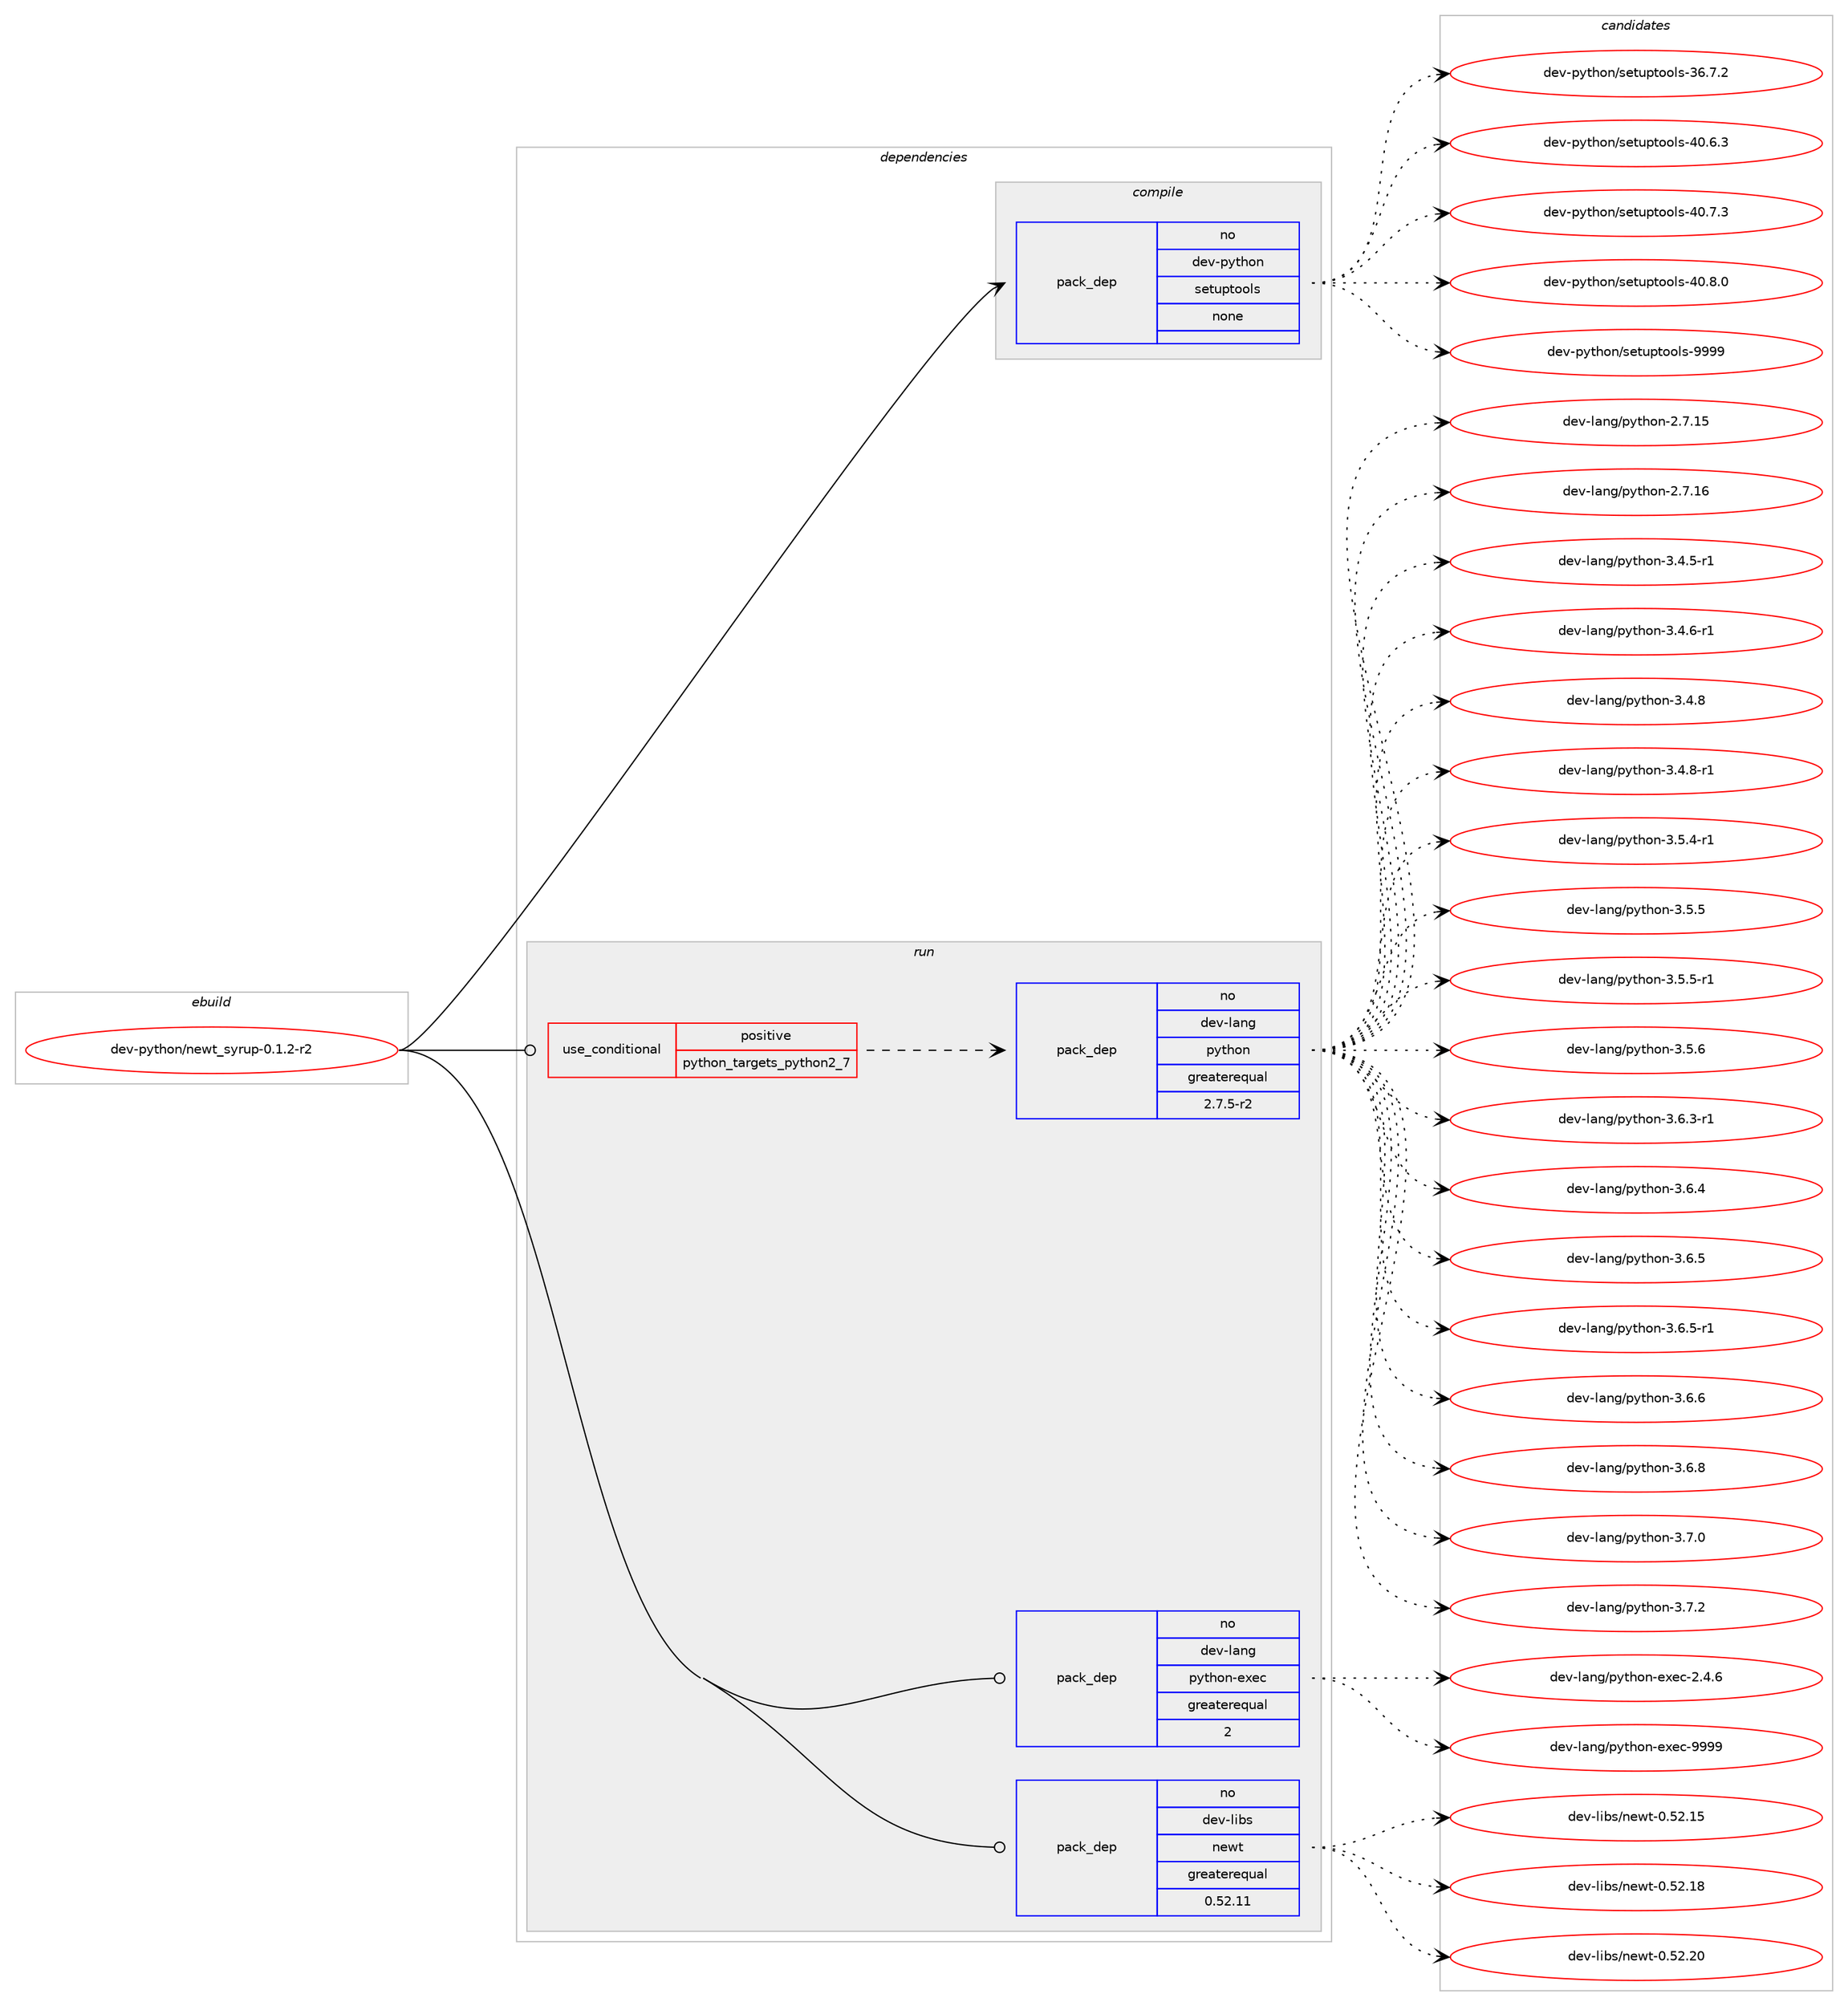 digraph prolog {

# *************
# Graph options
# *************

newrank=true;
concentrate=true;
compound=true;
graph [rankdir=LR,fontname=Helvetica,fontsize=10,ranksep=1.5];#, ranksep=2.5, nodesep=0.2];
edge  [arrowhead=vee];
node  [fontname=Helvetica,fontsize=10];

# **********
# The ebuild
# **********

subgraph cluster_leftcol {
color=gray;
rank=same;
label=<<i>ebuild</i>>;
id [label="dev-python/newt_syrup-0.1.2-r2", color=red, width=4, href="../dev-python/newt_syrup-0.1.2-r2.svg"];
}

# ****************
# The dependencies
# ****************

subgraph cluster_midcol {
color=gray;
label=<<i>dependencies</i>>;
subgraph cluster_compile {
fillcolor="#eeeeee";
style=filled;
label=<<i>compile</i>>;
subgraph pack1019375 {
dependency1420765 [label=<<TABLE BORDER="0" CELLBORDER="1" CELLSPACING="0" CELLPADDING="4" WIDTH="220"><TR><TD ROWSPAN="6" CELLPADDING="30">pack_dep</TD></TR><TR><TD WIDTH="110">no</TD></TR><TR><TD>dev-python</TD></TR><TR><TD>setuptools</TD></TR><TR><TD>none</TD></TR><TR><TD></TD></TR></TABLE>>, shape=none, color=blue];
}
id:e -> dependency1420765:w [weight=20,style="solid",arrowhead="vee"];
}
subgraph cluster_compileandrun {
fillcolor="#eeeeee";
style=filled;
label=<<i>compile and run</i>>;
}
subgraph cluster_run {
fillcolor="#eeeeee";
style=filled;
label=<<i>run</i>>;
subgraph cond378114 {
dependency1420766 [label=<<TABLE BORDER="0" CELLBORDER="1" CELLSPACING="0" CELLPADDING="4"><TR><TD ROWSPAN="3" CELLPADDING="10">use_conditional</TD></TR><TR><TD>positive</TD></TR><TR><TD>python_targets_python2_7</TD></TR></TABLE>>, shape=none, color=red];
subgraph pack1019376 {
dependency1420767 [label=<<TABLE BORDER="0" CELLBORDER="1" CELLSPACING="0" CELLPADDING="4" WIDTH="220"><TR><TD ROWSPAN="6" CELLPADDING="30">pack_dep</TD></TR><TR><TD WIDTH="110">no</TD></TR><TR><TD>dev-lang</TD></TR><TR><TD>python</TD></TR><TR><TD>greaterequal</TD></TR><TR><TD>2.7.5-r2</TD></TR></TABLE>>, shape=none, color=blue];
}
dependency1420766:e -> dependency1420767:w [weight=20,style="dashed",arrowhead="vee"];
}
id:e -> dependency1420766:w [weight=20,style="solid",arrowhead="odot"];
subgraph pack1019377 {
dependency1420768 [label=<<TABLE BORDER="0" CELLBORDER="1" CELLSPACING="0" CELLPADDING="4" WIDTH="220"><TR><TD ROWSPAN="6" CELLPADDING="30">pack_dep</TD></TR><TR><TD WIDTH="110">no</TD></TR><TR><TD>dev-lang</TD></TR><TR><TD>python-exec</TD></TR><TR><TD>greaterequal</TD></TR><TR><TD>2</TD></TR></TABLE>>, shape=none, color=blue];
}
id:e -> dependency1420768:w [weight=20,style="solid",arrowhead="odot"];
subgraph pack1019378 {
dependency1420769 [label=<<TABLE BORDER="0" CELLBORDER="1" CELLSPACING="0" CELLPADDING="4" WIDTH="220"><TR><TD ROWSPAN="6" CELLPADDING="30">pack_dep</TD></TR><TR><TD WIDTH="110">no</TD></TR><TR><TD>dev-libs</TD></TR><TR><TD>newt</TD></TR><TR><TD>greaterequal</TD></TR><TR><TD>0.52.11</TD></TR></TABLE>>, shape=none, color=blue];
}
id:e -> dependency1420769:w [weight=20,style="solid",arrowhead="odot"];
}
}

# **************
# The candidates
# **************

subgraph cluster_choices {
rank=same;
color=gray;
label=<<i>candidates</i>>;

subgraph choice1019375 {
color=black;
nodesep=1;
choice100101118451121211161041111104711510111611711211611111110811545515446554650 [label="dev-python/setuptools-36.7.2", color=red, width=4,href="../dev-python/setuptools-36.7.2.svg"];
choice100101118451121211161041111104711510111611711211611111110811545524846544651 [label="dev-python/setuptools-40.6.3", color=red, width=4,href="../dev-python/setuptools-40.6.3.svg"];
choice100101118451121211161041111104711510111611711211611111110811545524846554651 [label="dev-python/setuptools-40.7.3", color=red, width=4,href="../dev-python/setuptools-40.7.3.svg"];
choice100101118451121211161041111104711510111611711211611111110811545524846564648 [label="dev-python/setuptools-40.8.0", color=red, width=4,href="../dev-python/setuptools-40.8.0.svg"];
choice10010111845112121116104111110471151011161171121161111111081154557575757 [label="dev-python/setuptools-9999", color=red, width=4,href="../dev-python/setuptools-9999.svg"];
dependency1420765:e -> choice100101118451121211161041111104711510111611711211611111110811545515446554650:w [style=dotted,weight="100"];
dependency1420765:e -> choice100101118451121211161041111104711510111611711211611111110811545524846544651:w [style=dotted,weight="100"];
dependency1420765:e -> choice100101118451121211161041111104711510111611711211611111110811545524846554651:w [style=dotted,weight="100"];
dependency1420765:e -> choice100101118451121211161041111104711510111611711211611111110811545524846564648:w [style=dotted,weight="100"];
dependency1420765:e -> choice10010111845112121116104111110471151011161171121161111111081154557575757:w [style=dotted,weight="100"];
}
subgraph choice1019376 {
color=black;
nodesep=1;
choice10010111845108971101034711212111610411111045504655464953 [label="dev-lang/python-2.7.15", color=red, width=4,href="../dev-lang/python-2.7.15.svg"];
choice10010111845108971101034711212111610411111045504655464954 [label="dev-lang/python-2.7.16", color=red, width=4,href="../dev-lang/python-2.7.16.svg"];
choice1001011184510897110103471121211161041111104551465246534511449 [label="dev-lang/python-3.4.5-r1", color=red, width=4,href="../dev-lang/python-3.4.5-r1.svg"];
choice1001011184510897110103471121211161041111104551465246544511449 [label="dev-lang/python-3.4.6-r1", color=red, width=4,href="../dev-lang/python-3.4.6-r1.svg"];
choice100101118451089711010347112121116104111110455146524656 [label="dev-lang/python-3.4.8", color=red, width=4,href="../dev-lang/python-3.4.8.svg"];
choice1001011184510897110103471121211161041111104551465246564511449 [label="dev-lang/python-3.4.8-r1", color=red, width=4,href="../dev-lang/python-3.4.8-r1.svg"];
choice1001011184510897110103471121211161041111104551465346524511449 [label="dev-lang/python-3.5.4-r1", color=red, width=4,href="../dev-lang/python-3.5.4-r1.svg"];
choice100101118451089711010347112121116104111110455146534653 [label="dev-lang/python-3.5.5", color=red, width=4,href="../dev-lang/python-3.5.5.svg"];
choice1001011184510897110103471121211161041111104551465346534511449 [label="dev-lang/python-3.5.5-r1", color=red, width=4,href="../dev-lang/python-3.5.5-r1.svg"];
choice100101118451089711010347112121116104111110455146534654 [label="dev-lang/python-3.5.6", color=red, width=4,href="../dev-lang/python-3.5.6.svg"];
choice1001011184510897110103471121211161041111104551465446514511449 [label="dev-lang/python-3.6.3-r1", color=red, width=4,href="../dev-lang/python-3.6.3-r1.svg"];
choice100101118451089711010347112121116104111110455146544652 [label="dev-lang/python-3.6.4", color=red, width=4,href="../dev-lang/python-3.6.4.svg"];
choice100101118451089711010347112121116104111110455146544653 [label="dev-lang/python-3.6.5", color=red, width=4,href="../dev-lang/python-3.6.5.svg"];
choice1001011184510897110103471121211161041111104551465446534511449 [label="dev-lang/python-3.6.5-r1", color=red, width=4,href="../dev-lang/python-3.6.5-r1.svg"];
choice100101118451089711010347112121116104111110455146544654 [label="dev-lang/python-3.6.6", color=red, width=4,href="../dev-lang/python-3.6.6.svg"];
choice100101118451089711010347112121116104111110455146544656 [label="dev-lang/python-3.6.8", color=red, width=4,href="../dev-lang/python-3.6.8.svg"];
choice100101118451089711010347112121116104111110455146554648 [label="dev-lang/python-3.7.0", color=red, width=4,href="../dev-lang/python-3.7.0.svg"];
choice100101118451089711010347112121116104111110455146554650 [label="dev-lang/python-3.7.2", color=red, width=4,href="../dev-lang/python-3.7.2.svg"];
dependency1420767:e -> choice10010111845108971101034711212111610411111045504655464953:w [style=dotted,weight="100"];
dependency1420767:e -> choice10010111845108971101034711212111610411111045504655464954:w [style=dotted,weight="100"];
dependency1420767:e -> choice1001011184510897110103471121211161041111104551465246534511449:w [style=dotted,weight="100"];
dependency1420767:e -> choice1001011184510897110103471121211161041111104551465246544511449:w [style=dotted,weight="100"];
dependency1420767:e -> choice100101118451089711010347112121116104111110455146524656:w [style=dotted,weight="100"];
dependency1420767:e -> choice1001011184510897110103471121211161041111104551465246564511449:w [style=dotted,weight="100"];
dependency1420767:e -> choice1001011184510897110103471121211161041111104551465346524511449:w [style=dotted,weight="100"];
dependency1420767:e -> choice100101118451089711010347112121116104111110455146534653:w [style=dotted,weight="100"];
dependency1420767:e -> choice1001011184510897110103471121211161041111104551465346534511449:w [style=dotted,weight="100"];
dependency1420767:e -> choice100101118451089711010347112121116104111110455146534654:w [style=dotted,weight="100"];
dependency1420767:e -> choice1001011184510897110103471121211161041111104551465446514511449:w [style=dotted,weight="100"];
dependency1420767:e -> choice100101118451089711010347112121116104111110455146544652:w [style=dotted,weight="100"];
dependency1420767:e -> choice100101118451089711010347112121116104111110455146544653:w [style=dotted,weight="100"];
dependency1420767:e -> choice1001011184510897110103471121211161041111104551465446534511449:w [style=dotted,weight="100"];
dependency1420767:e -> choice100101118451089711010347112121116104111110455146544654:w [style=dotted,weight="100"];
dependency1420767:e -> choice100101118451089711010347112121116104111110455146544656:w [style=dotted,weight="100"];
dependency1420767:e -> choice100101118451089711010347112121116104111110455146554648:w [style=dotted,weight="100"];
dependency1420767:e -> choice100101118451089711010347112121116104111110455146554650:w [style=dotted,weight="100"];
}
subgraph choice1019377 {
color=black;
nodesep=1;
choice1001011184510897110103471121211161041111104510112010199455046524654 [label="dev-lang/python-exec-2.4.6", color=red, width=4,href="../dev-lang/python-exec-2.4.6.svg"];
choice10010111845108971101034711212111610411111045101120101994557575757 [label="dev-lang/python-exec-9999", color=red, width=4,href="../dev-lang/python-exec-9999.svg"];
dependency1420768:e -> choice1001011184510897110103471121211161041111104510112010199455046524654:w [style=dotted,weight="100"];
dependency1420768:e -> choice10010111845108971101034711212111610411111045101120101994557575757:w [style=dotted,weight="100"];
}
subgraph choice1019378 {
color=black;
nodesep=1;
choice1001011184510810598115471101011191164548465350464953 [label="dev-libs/newt-0.52.15", color=red, width=4,href="../dev-libs/newt-0.52.15.svg"];
choice1001011184510810598115471101011191164548465350464956 [label="dev-libs/newt-0.52.18", color=red, width=4,href="../dev-libs/newt-0.52.18.svg"];
choice1001011184510810598115471101011191164548465350465048 [label="dev-libs/newt-0.52.20", color=red, width=4,href="../dev-libs/newt-0.52.20.svg"];
dependency1420769:e -> choice1001011184510810598115471101011191164548465350464953:w [style=dotted,weight="100"];
dependency1420769:e -> choice1001011184510810598115471101011191164548465350464956:w [style=dotted,weight="100"];
dependency1420769:e -> choice1001011184510810598115471101011191164548465350465048:w [style=dotted,weight="100"];
}
}

}

